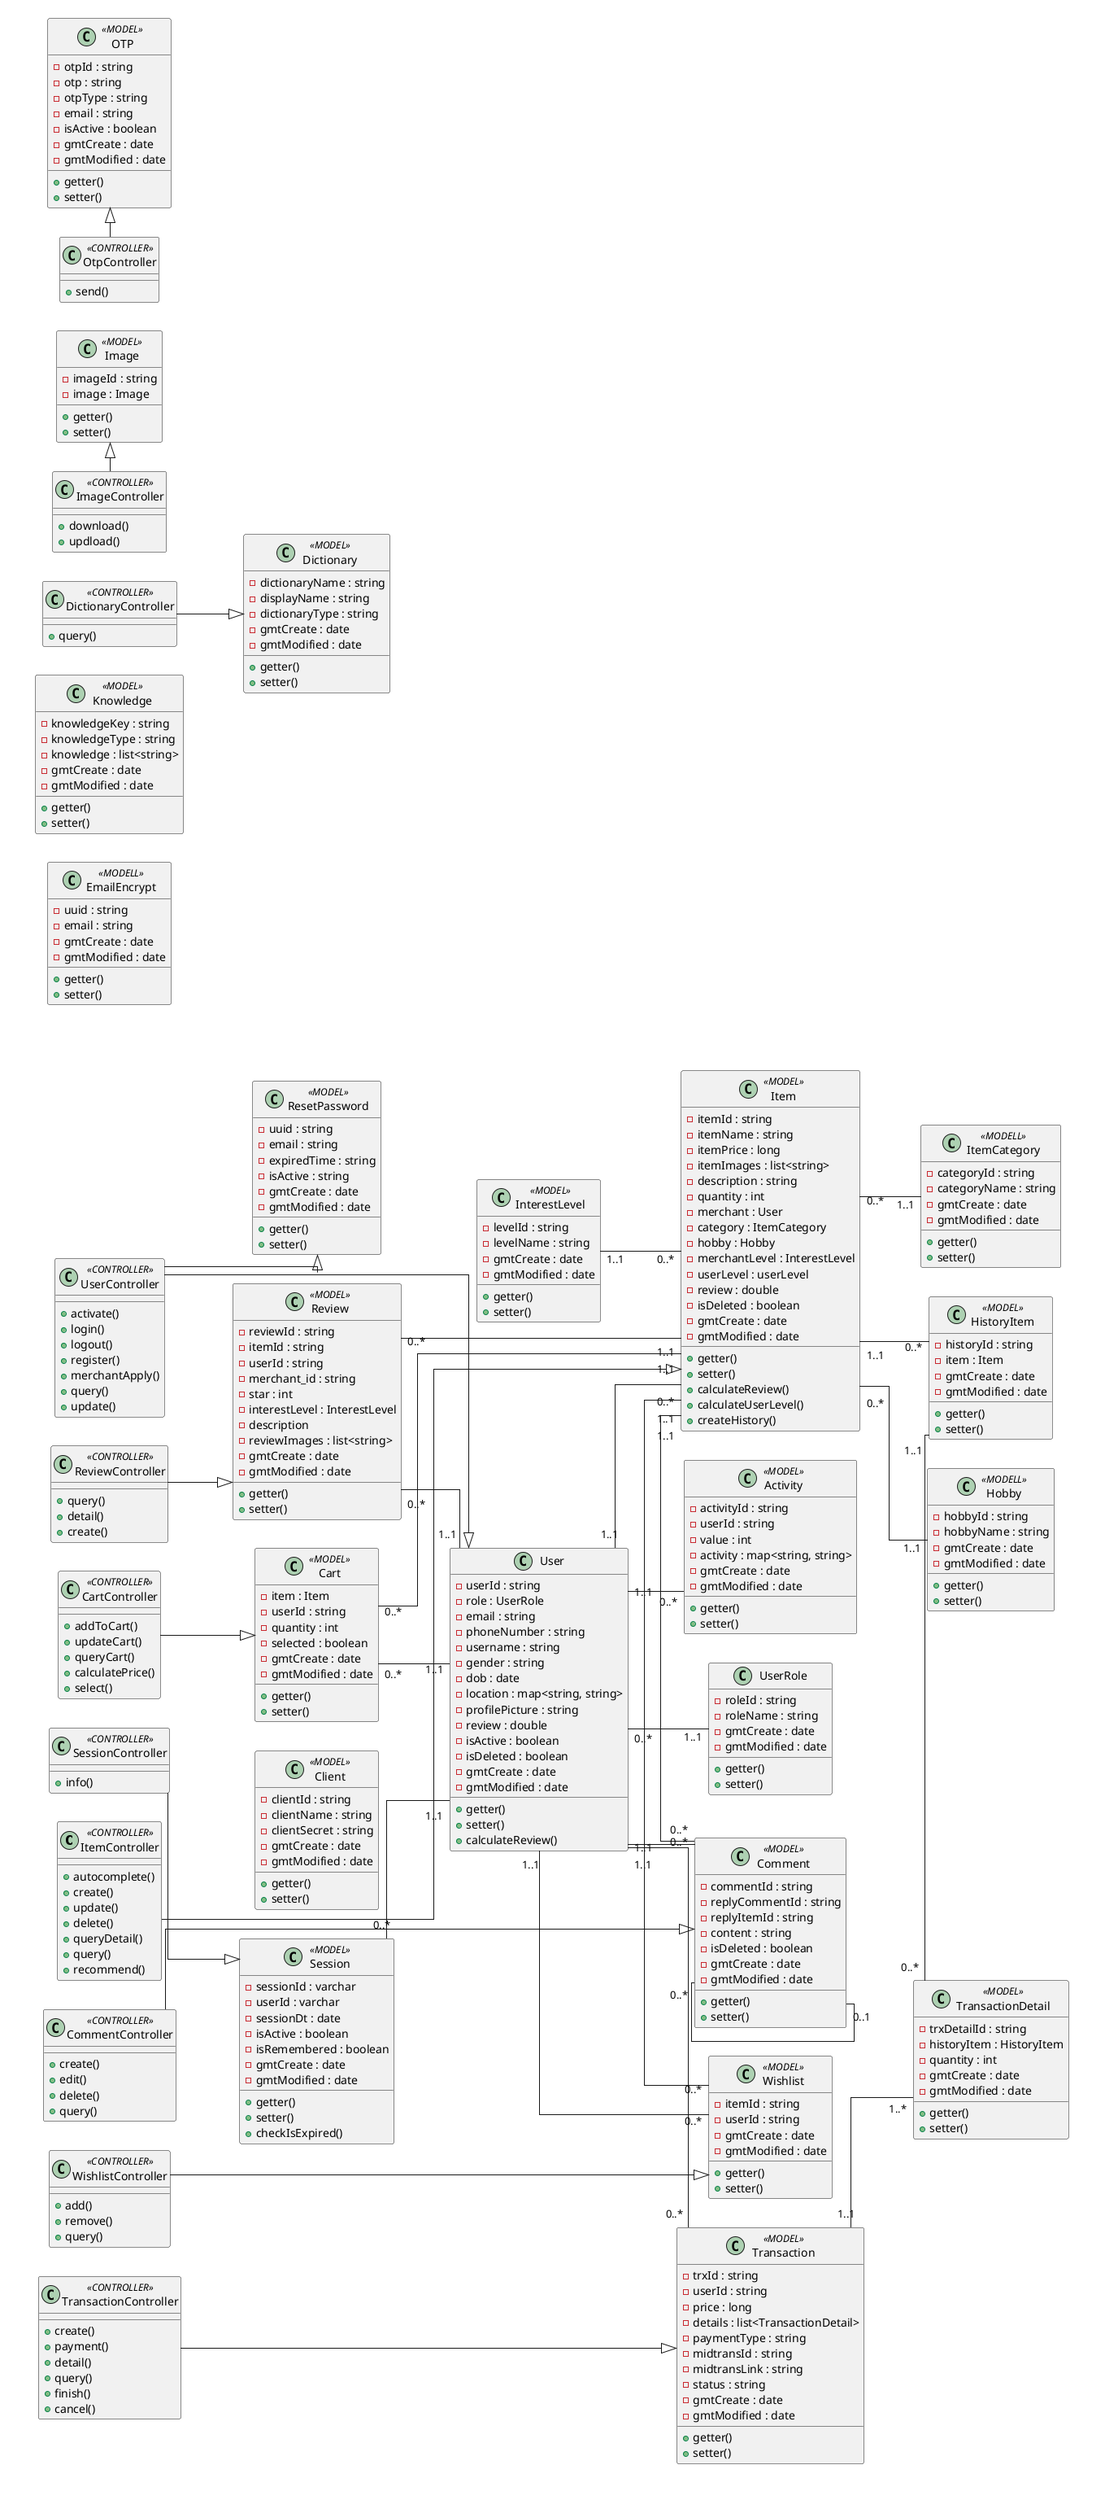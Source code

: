 @startuml class diagram

left to right direction
skinparam linetype ortho

skinparam rectangle {
  BorderColor Transparent
  BackgroundColor Transparent
}

rectangle {
    rectangle {
        class ItemController <<CONTROLLER>> {
            + autocomplete()
            + create()
            + update()
            + delete()
            + queryDetail()
            + query()
            + recommend()
        }

        class SessionController <<CONTROLLER>> {
            + info()
        }

        class UserController <<CONTROLLER>> {
            + activate()
            + login()
            + logout()
            + register()
            + merchantApply()
            + query()
            + update()
        }

        class CartController <<CONTROLLER>> {
            + addToCart()
            + updateCart()
            + queryCart()
            + calculatePrice()
            + select()
        }

        class TransactionController <<CONTROLLER>> {
            + create()
            + payment()
            + detail()
            + query()
            + finish()
            + cancel()
        }

        class ReviewController<<CONTROLLER>> {
            + query()
            + detail()
            + create()
        }

        class WishlistController<<CONTROLLER>> {
            + add()
            + remove()
            + query()
        }

        class CommentController <<CONTROLLER>> {
            + create()
            + edit()
            + delete()
            + query()
        }
    }

    rectangle {

        class UserRole {
            - roleId : string
            - roleName : string
            - gmtCreate : date
            - gmtModified : date
            + getter()
            + setter()
        }
    
        class User {
            - userId : string
            - role : UserRole
            - email : string
            - phoneNumber : string
            - username : string
            - gender : string
            - dob : date
            - location : map<string, string>
            - profilePicture : string
            - review : double
            - isActive : boolean
            - isDeleted : boolean
            - gmtCreate : date
            - gmtModified : date
            + getter()
            + setter()
            + calculateReview()
        }

        class ItemCategory<<MODELL>> {
            - categoryId : string
            - categoryName : string
            - gmtCreate : date
            - gmtModified : date
            + getter()
            + setter()
        }

        class Hobby<<MODELL>> {
            - hobbyId : string
            - hobbyName : string
            - gmtCreate : date
            - gmtModified : date
            + getter()
            + setter()
        }
    
        class InterestLevel <<MODEL>> {
            - levelId : string
            - levelName : string
            - gmtCreate : date
            - gmtModified : date
            + getter()
            + setter()
        }

        class Item <<MODEL>> {
            - itemId : string
            - itemName : string
            - itemPrice : long
            - itemImages : list<string>
            - description : string
            - quantity : int
            - merchant : User
            - category : ItemCategory
            - hobby : Hobby
            - merchantLevel : InterestLevel
            - userLevel : userLevel
            - review : double
            - isDeleted : boolean
            - gmtCreate : date
            - gmtModified : date
            + getter()
            + setter()
            + calculateReview()
            + calculateUserLevel()
            + createHistory()
        }

        class HistoryItem <<MODEL>> {
            - historyId : string
            - item : Item
            - gmtCreate : date
            - gmtModified : date
            + getter()
            + setter()
        }

        class Session <<MODEL>> {
            - sessionId : varchar
            - userId : varchar
            - sessionDt : date
            - isActive : boolean
            - isRemembered : boolean
            - gmtCreate : date
            - gmtModified : date
            + getter()
            + setter()
            + checkIsExpired()
        }

        class Cart <<MODEL>> {
            - item : Item
            - userId : string
            - quantity : int
            - selected : boolean
            - gmtCreate : date
            - gmtModified : date
            + getter()
            + setter()
        }

        Class Transaction<<MODEL>> {
            - trxId : string
            - userId : string
            - price : long
            - details : list<TransactionDetail>
            - paymentType : string
            - midtransId : string
            - midtransLink : string
            - status : string
            - gmtCreate : date
            - gmtModified : date
            + getter()
            + setter()
        }

        class TransactionDetail<<MODEL>> {
            - trxDetailId : string
            - historyItem : HistoryItem
            - quantity : int
            - gmtCreate : date
            - gmtModified : date
            + getter()
            + setter()
        }

        class Wishlist<<MODEL>> {
            - itemId : string
            - userId : string
            - gmtCreate : date
            - gmtModified : date
            + getter()
            + setter()
        }
    
        class Review<<MODEL>> {
            - reviewId : string
            - itemId : string
            - userId : string
            - merchant_id : string
            - star : int
            - interestLevel : InterestLevel
            - description
            - reviewImages : list<string>
            - gmtCreate : date
            - gmtModified : date
            + getter()
            + setter()
        }

        class Comment <<MODEL>> {
            - commentId : string
            - replyCommentId : string
            - replyItemId : string
            - content : string
            - isDeleted : boolean
            - gmtCreate : date
            - gmtModified : date
            + getter()
            + setter()
        }

        class Client <<MODEL>> {
            - clientId : string
            - clientName : string
            - clientSecret : string
            - gmtCreate : date
            - gmtModified : date
            + getter()
            + setter()
        }

        class Activity <<MODEL>> {
            - activityId : string
            - userId : string
            - value : int
            - activity : map<string, string>
            - gmtCreate : date
            - gmtModified : date
            + getter()
            + setter()
        }


        class ResetPassword <<MODEL>> {
            - uuid : string
            - email : string
            - expiredTime : string
            - isActive : string
            - gmtCreate : date
            - gmtModified : date
            + getter()
            + setter()
        }
    }
}

rectangle {
    class OtpController <<CONTROLLER>> {
        + send()
    }

    class ImageController <<CONTROLLER>> {
        + download()
        + updload()
    }

    class DictionaryController <<CONTROLLER>> {
        + query()
    }
    class Knowledge <<MODEL>> {
        - knowledgeKey : string
        - knowledgeType : string
        - knowledge : list<string>
        - gmtCreate : date
        - gmtModified : date
        + getter()
        + setter()
    }

    class Dictionary <<MODEL>> {
        - dictionaryName : string
        - displayName : string
        - dictionaryType : string
        - gmtCreate : date
        - gmtModified : date
        + getter()
        + setter()
    }

    class OTP <<MODEL>> {
        - otpId : string
        - otp : string
        - otpType : string
        - email : string
        - isActive : boolean
        - gmtCreate : date
        - gmtModified : date
        + getter()
        + setter()
    }


    class Image <<MODEL>> {
        - imageId : string
        - image : Image
        + getter()
        + setter()
    }

    class EmailEncrypt <<MODELL>> {
        - uuid : string
        - email : string
        - gmtCreate : date
        - gmtModified : date
        + getter()
        + setter()
    }
}

' controller and model relation
ItemController -|> Item
SessionController --|> Session
UserController --|> User
UserController --|> ResetPassword
CartController --|> Cart
TransactionController -|> Transaction
WishlistController -|> Wishlist
ReviewController -|> Review
CommentController -|> Comment
DictionaryController --|> Dictionary
OtpController -|> OTP
ImageController -|> Image

' model relation
User "0..*" -- "1..1" UserRole
Session "0..*" -- "1..1" User
User "1..1" -- "0..*" Item

User "1..1" -- "0..*" Activity

Item "0..*" -- "1..1" ItemCategory
Item "0..*" -- "1..1" Hobby
InterestLevel "1..1" -- "0..*" Item
' Item "0..*" - "1..1" User

Item "1..1" - "0..*" HistoryItem

Cart "0..*" -- "1..1" Item
Cart "0..*" -- "1..1" User

User "1..1" -- "0..*" Transaction
Transaction "1..1" -- "1..*" TransactionDetail
TransactionDetail "0..*" - "1..1" HistoryItem

User "1..1" - "0..*" Wishlist
Item "1..1" - "0..*" Wishlist

Review "0..*" -- "1..1" User
Review "0..*" -- "1..1" Item

Comment "0..*" -- "0..1" Comment
Item "1..1" - "0..*" Comment
User "1..1" - "0..*" Comment

@enduml